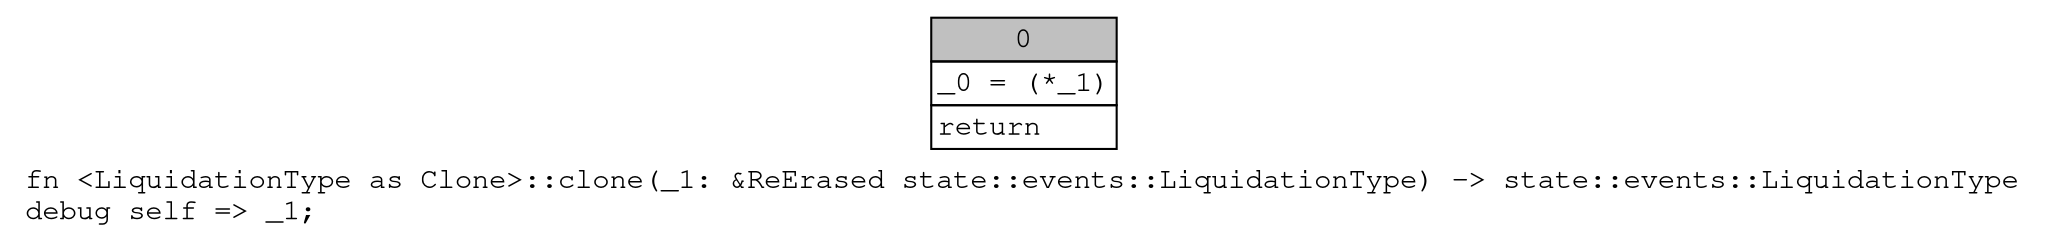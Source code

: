 digraph Mir_0_15718 {
    graph [fontname="Courier, monospace"];
    node [fontname="Courier, monospace"];
    edge [fontname="Courier, monospace"];
    label=<fn &lt;LiquidationType as Clone&gt;::clone(_1: &amp;ReErased state::events::LiquidationType) -&gt; state::events::LiquidationType<br align="left"/>debug self =&gt; _1;<br align="left"/>>;
    bb0__0_15718 [shape="none", label=<<table border="0" cellborder="1" cellspacing="0"><tr><td bgcolor="gray" align="center" colspan="1">0</td></tr><tr><td align="left" balign="left">_0 = (*_1)<br/></td></tr><tr><td align="left">return</td></tr></table>>];
}

